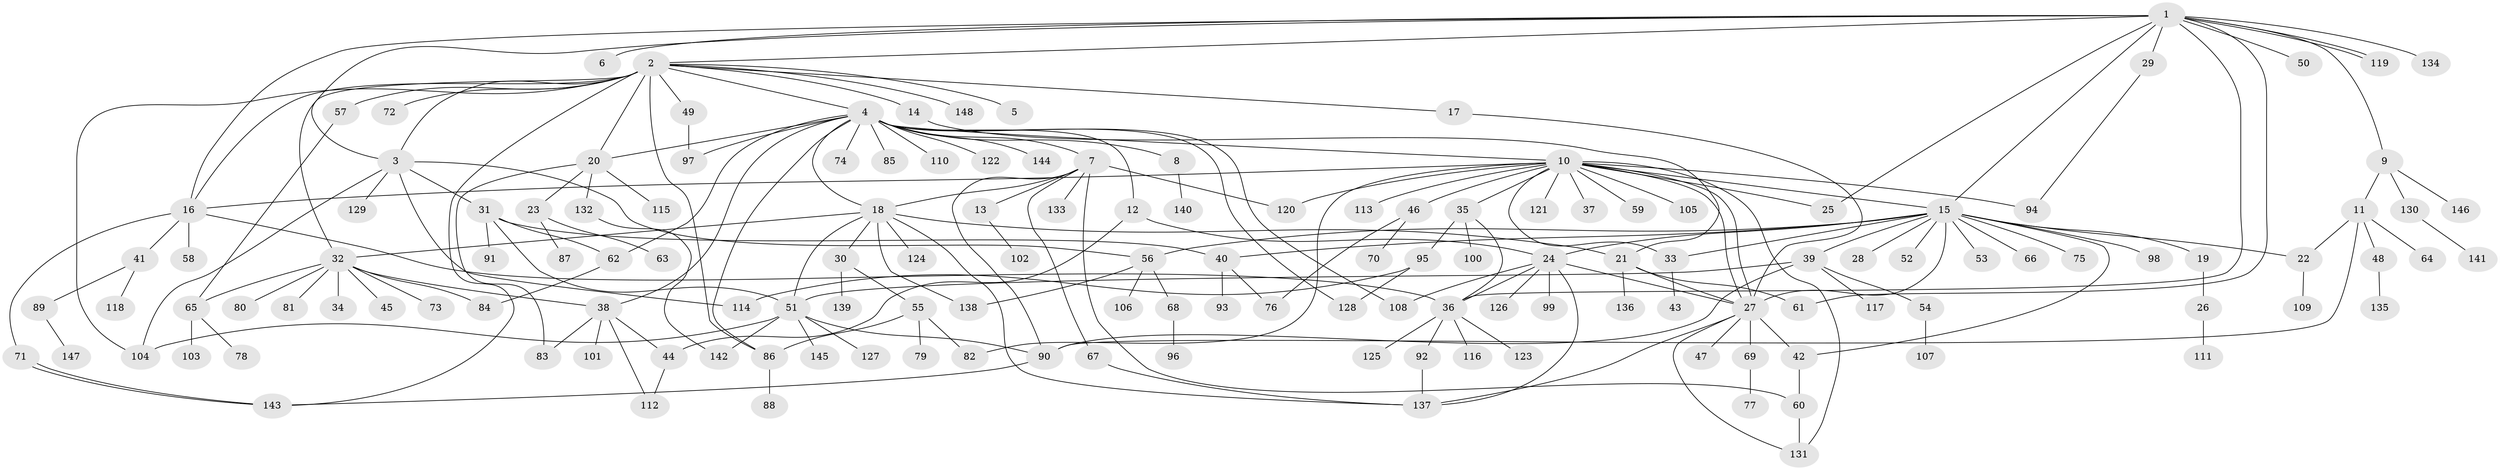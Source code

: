 // Generated by graph-tools (version 1.1) at 2025/14/03/09/25 04:14:22]
// undirected, 148 vertices, 208 edges
graph export_dot {
graph [start="1"]
  node [color=gray90,style=filled];
  1;
  2;
  3;
  4;
  5;
  6;
  7;
  8;
  9;
  10;
  11;
  12;
  13;
  14;
  15;
  16;
  17;
  18;
  19;
  20;
  21;
  22;
  23;
  24;
  25;
  26;
  27;
  28;
  29;
  30;
  31;
  32;
  33;
  34;
  35;
  36;
  37;
  38;
  39;
  40;
  41;
  42;
  43;
  44;
  45;
  46;
  47;
  48;
  49;
  50;
  51;
  52;
  53;
  54;
  55;
  56;
  57;
  58;
  59;
  60;
  61;
  62;
  63;
  64;
  65;
  66;
  67;
  68;
  69;
  70;
  71;
  72;
  73;
  74;
  75;
  76;
  77;
  78;
  79;
  80;
  81;
  82;
  83;
  84;
  85;
  86;
  87;
  88;
  89;
  90;
  91;
  92;
  93;
  94;
  95;
  96;
  97;
  98;
  99;
  100;
  101;
  102;
  103;
  104;
  105;
  106;
  107;
  108;
  109;
  110;
  111;
  112;
  113;
  114;
  115;
  116;
  117;
  118;
  119;
  120;
  121;
  122;
  123;
  124;
  125;
  126;
  127;
  128;
  129;
  130;
  131;
  132;
  133;
  134;
  135;
  136;
  137;
  138;
  139;
  140;
  141;
  142;
  143;
  144;
  145;
  146;
  147;
  148;
  1 -- 2;
  1 -- 3;
  1 -- 6;
  1 -- 9;
  1 -- 15;
  1 -- 16;
  1 -- 25;
  1 -- 29;
  1 -- 36;
  1 -- 50;
  1 -- 61;
  1 -- 119;
  1 -- 119;
  1 -- 134;
  2 -- 3;
  2 -- 4;
  2 -- 5;
  2 -- 14;
  2 -- 16;
  2 -- 17;
  2 -- 20;
  2 -- 32;
  2 -- 49;
  2 -- 57;
  2 -- 72;
  2 -- 86;
  2 -- 104;
  2 -- 143;
  2 -- 148;
  3 -- 31;
  3 -- 56;
  3 -- 104;
  3 -- 114;
  3 -- 129;
  4 -- 7;
  4 -- 8;
  4 -- 10;
  4 -- 12;
  4 -- 18;
  4 -- 20;
  4 -- 38;
  4 -- 62;
  4 -- 74;
  4 -- 85;
  4 -- 86;
  4 -- 97;
  4 -- 108;
  4 -- 110;
  4 -- 122;
  4 -- 128;
  4 -- 144;
  7 -- 13;
  7 -- 18;
  7 -- 60;
  7 -- 67;
  7 -- 90;
  7 -- 120;
  7 -- 133;
  8 -- 140;
  9 -- 11;
  9 -- 130;
  9 -- 146;
  10 -- 15;
  10 -- 16;
  10 -- 25;
  10 -- 27;
  10 -- 27;
  10 -- 33;
  10 -- 35;
  10 -- 37;
  10 -- 46;
  10 -- 59;
  10 -- 82;
  10 -- 94;
  10 -- 105;
  10 -- 113;
  10 -- 120;
  10 -- 121;
  10 -- 131;
  11 -- 22;
  11 -- 48;
  11 -- 64;
  11 -- 90;
  12 -- 24;
  12 -- 44;
  13 -- 102;
  14 -- 21;
  15 -- 19;
  15 -- 22;
  15 -- 24;
  15 -- 27;
  15 -- 28;
  15 -- 33;
  15 -- 39;
  15 -- 40;
  15 -- 42;
  15 -- 52;
  15 -- 53;
  15 -- 56;
  15 -- 66;
  15 -- 75;
  15 -- 98;
  16 -- 36;
  16 -- 41;
  16 -- 58;
  16 -- 71;
  17 -- 27;
  18 -- 21;
  18 -- 30;
  18 -- 32;
  18 -- 51;
  18 -- 124;
  18 -- 137;
  18 -- 138;
  19 -- 26;
  20 -- 23;
  20 -- 83;
  20 -- 115;
  20 -- 132;
  21 -- 27;
  21 -- 61;
  21 -- 136;
  22 -- 109;
  23 -- 63;
  23 -- 87;
  24 -- 27;
  24 -- 36;
  24 -- 99;
  24 -- 108;
  24 -- 126;
  24 -- 137;
  26 -- 111;
  27 -- 42;
  27 -- 47;
  27 -- 69;
  27 -- 131;
  27 -- 137;
  29 -- 94;
  30 -- 55;
  30 -- 139;
  31 -- 40;
  31 -- 51;
  31 -- 62;
  31 -- 91;
  32 -- 34;
  32 -- 38;
  32 -- 45;
  32 -- 65;
  32 -- 73;
  32 -- 80;
  32 -- 81;
  32 -- 84;
  33 -- 43;
  35 -- 36;
  35 -- 95;
  35 -- 100;
  36 -- 92;
  36 -- 116;
  36 -- 123;
  36 -- 125;
  38 -- 44;
  38 -- 83;
  38 -- 101;
  38 -- 112;
  39 -- 51;
  39 -- 54;
  39 -- 90;
  39 -- 117;
  40 -- 76;
  40 -- 93;
  41 -- 89;
  41 -- 118;
  42 -- 60;
  44 -- 112;
  46 -- 70;
  46 -- 76;
  48 -- 135;
  49 -- 97;
  51 -- 90;
  51 -- 104;
  51 -- 127;
  51 -- 142;
  51 -- 145;
  54 -- 107;
  55 -- 79;
  55 -- 82;
  55 -- 86;
  56 -- 68;
  56 -- 106;
  56 -- 138;
  57 -- 65;
  60 -- 131;
  62 -- 84;
  65 -- 78;
  65 -- 103;
  67 -- 137;
  68 -- 96;
  69 -- 77;
  71 -- 143;
  71 -- 143;
  86 -- 88;
  89 -- 147;
  90 -- 143;
  92 -- 137;
  95 -- 114;
  95 -- 128;
  130 -- 141;
  132 -- 142;
}
